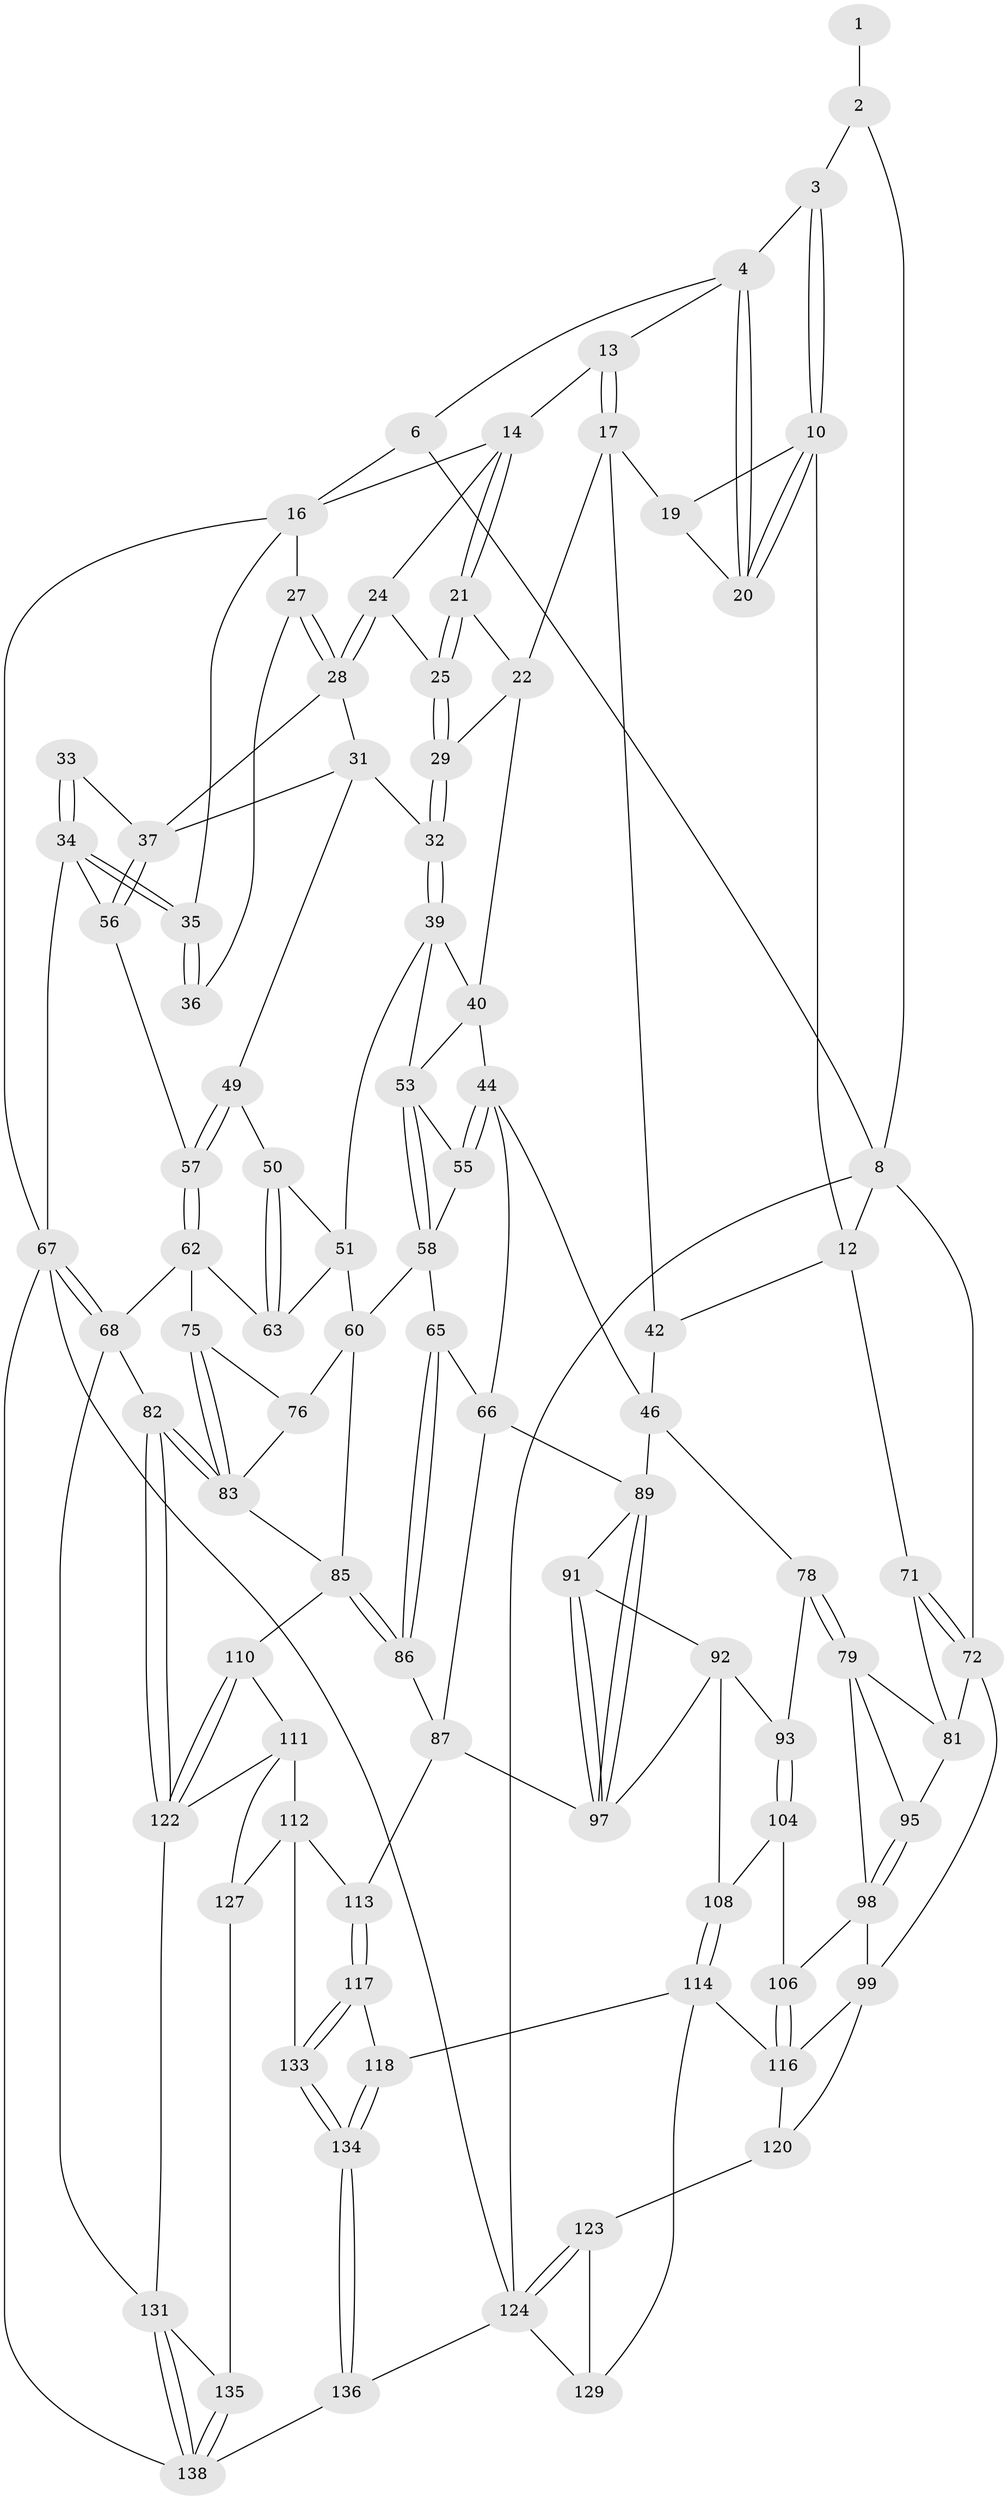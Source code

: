 // Generated by graph-tools (version 1.1) at 2025/24/03/03/25 07:24:32]
// undirected, 91 vertices, 201 edges
graph export_dot {
graph [start="1"]
  node [color=gray90,style=filled];
  1 [pos="+0.08397133037926262+0"];
  2 [pos="+0.1669103255634704+0.05122827035198556",super="+7"];
  3 [pos="+0.17866764387634673+0.051457999863535456"];
  4 [pos="+0.3529481457736089+0",super="+5"];
  6 [pos="+0.03723233188850273+0"];
  8 [pos="+0.006800137231136065+0.26088799506481714",super="+9"];
  10 [pos="+0.25077960748327077+0.16456976908696666",super="+11"];
  12 [pos="+0.15230612726792067+0.3149514500839439",super="+43"];
  13 [pos="+0.4867079565622551+0"];
  14 [pos="+0.6805031046181126+0",super="+15"];
  16 [pos="+1+0",super="+26"];
  17 [pos="+0.503272340903918+0.19658411217711486",super="+18"];
  19 [pos="+0.39755587097567535+0.1582968288663934"];
  20 [pos="+0.34980460685646697+0"];
  21 [pos="+0.6583021683039463+0.023350854096944804"];
  22 [pos="+0.6290071095223461+0.15574734290467973",super="+23"];
  24 [pos="+0.8321588769593475+0.1394522313182784"];
  25 [pos="+0.7766065440557088+0.17305465975129847"];
  27 [pos="+0.8936211898525481+0.1850312064589067"];
  28 [pos="+0.880446953406583+0.18377523765992324",super="+30"];
  29 [pos="+0.7471205252503658+0.197666298169975"];
  31 [pos="+0.8327132020948891+0.28647136374956317",super="+48"];
  32 [pos="+0.7461792938409266+0.26284034236817594"];
  33 [pos="+0.9218582718739396+0.20663543715070612"];
  34 [pos="+1+0.3473074386590344",super="+64"];
  35 [pos="+1+0.17041060399523508"];
  36 [pos="+0.9114260034343211+0.1965184535646516"];
  37 [pos="+0.981315398775638+0.3612689103466712",super="+38"];
  39 [pos="+0.7440446619727354+0.2664407572854592",super="+52"];
  40 [pos="+0.576569275617914+0.27123485464507396",super="+41"];
  42 [pos="+0.2787586183403832+0.3728037688897437"];
  44 [pos="+0.4632573820207515+0.43845945275265286",super="+45"];
  46 [pos="+0.4242420864759922+0.46814414636952545",super="+47"];
  49 [pos="+0.8089544597324307+0.3764932284858269"];
  50 [pos="+0.7825987179700592+0.38990431121413455"];
  51 [pos="+0.7688205374687346+0.39052452695409806",super="+59"];
  53 [pos="+0.7056800594484687+0.3761796298297471",super="+54"];
  55 [pos="+0.6042770526101128+0.40727577551208"];
  56 [pos="+1+0.38068828868705273"];
  57 [pos="+0.9323964366032175+0.44880800492386175"];
  58 [pos="+0.6653388701782906+0.42342973734682676",super="+61"];
  60 [pos="+0.7598748911449859+0.5556934206203687",super="+77"];
  62 [pos="+0.9043890816949824+0.4809252571502293",super="+70"];
  63 [pos="+0.8382957723571051+0.4474109875002144"];
  65 [pos="+0.6360858546740524+0.5189213050306022"];
  66 [pos="+0.5061278527686952+0.5027227491524078",super="+88"];
  67 [pos="+1+0.7867574526616238",super="+74"];
  68 [pos="+1+0.7772327242901087",super="+69"];
  71 [pos="+0.16401383640100764+0.42409765489299495"];
  72 [pos="+0.002984650469009467+0.5555418158270237",super="+73"];
  75 [pos="+0.8694732537458236+0.5237593990998628"];
  76 [pos="+0.8023078940823236+0.5566870064790344"];
  78 [pos="+0.35575908624515+0.6044234459443298"];
  79 [pos="+0.30644772087275357+0.6328257077634699",super="+80"];
  81 [pos="+0.16515917214759596+0.4480609308245197",super="+84"];
  82 [pos="+1+0.7480397282968604"];
  83 [pos="+0.9753065863658366+0.727209012657726",super="+94"];
  85 [pos="+0.7253151677075382+0.6893875433541121",super="+96"];
  86 [pos="+0.6116777727843149+0.6444455301642777"];
  87 [pos="+0.6020266974797495+0.6466550926850793",super="+103"];
  89 [pos="+0.5503593118653329+0.643207502566225",super="+90"];
  91 [pos="+0.47557857765410494+0.6432500807930152"];
  92 [pos="+0.4229956023118751+0.6557422143481353",super="+102"];
  93 [pos="+0.3933857187562358+0.6455521174975863"];
  95 [pos="+0.12298228698054896+0.6445472289797589"];
  97 [pos="+0.49521689634115534+0.7168787776676456",super="+101"];
  98 [pos="+0.11834012001043046+0.6668473116698582",super="+107"];
  99 [pos="+0.07925438826275112+0.6979054794311481",super="+100"];
  104 [pos="+0.39615270019612364+0.6700291101810797",super="+105"];
  106 [pos="+0.2998294253506782+0.8755628127150205"];
  108 [pos="+0.48286209019484605+0.7300476324585499",super="+109"];
  110 [pos="+0.7195398743565653+0.7308102781258439"];
  111 [pos="+0.7122476422189622+0.7538723548163774",super="+126"];
  112 [pos="+0.6234962825881458+0.7886233860112298",super="+128"];
  113 [pos="+0.5669107919974445+0.7997542458639332"];
  114 [pos="+0.441104483566494+0.8712472202361423",super="+115"];
  116 [pos="+0.2991441598086485+0.8815497887105972",super="+119"];
  117 [pos="+0.5577701533673345+0.8228268589686362"];
  118 [pos="+0.5176640721499935+0.8512907492250382"];
  120 [pos="+0.06359489561872939+0.807582309633898",super="+121"];
  122 [pos="+0.8780548776716067+0.8123567705028896",super="+125"];
  123 [pos="+0+0.984197627322054",super="+130"];
  124 [pos="+0+1",super="+137"];
  127 [pos="+0.7364716437812677+0.8998558356958732"];
  129 [pos="+0.25011187371707555+1"];
  131 [pos="+0.8894054314334514+0.9409791084258413",super="+132"];
  133 [pos="+0.6554663364793656+0.9590122983882193"];
  134 [pos="+0.5908495665231227+1"];
  135 [pos="+0.7846127021467396+0.934460759716424"];
  136 [pos="+0.569325378256278+1"];
  138 [pos="+0.8425428852676454+1",super="+139"];
  1 -- 2 [weight=2];
  2 -- 3;
  2 -- 8;
  3 -- 4;
  3 -- 10;
  3 -- 10;
  4 -- 20;
  4 -- 20;
  4 -- 13;
  4 -- 6;
  6 -- 16;
  6 -- 8;
  8 -- 12;
  8 -- 72;
  8 -- 124;
  10 -- 20;
  10 -- 20;
  10 -- 19;
  10 -- 12;
  12 -- 42;
  12 -- 71;
  13 -- 14;
  13 -- 17;
  13 -- 17;
  14 -- 21;
  14 -- 21;
  14 -- 16;
  14 -- 24;
  16 -- 67;
  16 -- 27;
  16 -- 35;
  17 -- 22;
  17 -- 42;
  17 -- 19;
  19 -- 20;
  21 -- 22;
  21 -- 25;
  21 -- 25;
  22 -- 29;
  22 -- 40;
  24 -- 25;
  24 -- 28;
  24 -- 28;
  25 -- 29;
  25 -- 29;
  27 -- 28;
  27 -- 28;
  27 -- 36;
  28 -- 31;
  28 -- 37;
  29 -- 32;
  29 -- 32;
  31 -- 32;
  31 -- 49;
  31 -- 37;
  32 -- 39;
  32 -- 39;
  33 -- 34;
  33 -- 34;
  33 -- 37;
  34 -- 35;
  34 -- 35;
  34 -- 56;
  34 -- 67;
  35 -- 36;
  35 -- 36;
  37 -- 56;
  37 -- 56;
  39 -- 40;
  39 -- 51;
  39 -- 53;
  40 -- 44;
  40 -- 53;
  42 -- 46;
  44 -- 55;
  44 -- 55;
  44 -- 66;
  44 -- 46;
  46 -- 78;
  46 -- 89;
  49 -- 50;
  49 -- 57;
  49 -- 57;
  50 -- 51;
  50 -- 63;
  50 -- 63;
  51 -- 60;
  51 -- 63;
  53 -- 58;
  53 -- 58;
  53 -- 55;
  55 -- 58;
  56 -- 57;
  57 -- 62;
  57 -- 62;
  58 -- 65;
  58 -- 60;
  60 -- 85;
  60 -- 76;
  62 -- 63;
  62 -- 75;
  62 -- 68;
  65 -- 66;
  65 -- 86;
  65 -- 86;
  66 -- 89;
  66 -- 87;
  67 -- 68;
  67 -- 68;
  67 -- 124;
  67 -- 138;
  68 -- 131;
  68 -- 82;
  71 -- 72;
  71 -- 72;
  71 -- 81;
  72 -- 99;
  72 -- 81;
  75 -- 76;
  75 -- 83;
  75 -- 83;
  76 -- 83;
  78 -- 79;
  78 -- 79;
  78 -- 93;
  79 -- 98;
  79 -- 81;
  79 -- 95;
  81 -- 95;
  82 -- 83;
  82 -- 83;
  82 -- 122;
  82 -- 122;
  83 -- 85;
  85 -- 86;
  85 -- 86;
  85 -- 110;
  86 -- 87;
  87 -- 113;
  87 -- 97;
  89 -- 97;
  89 -- 97;
  89 -- 91;
  91 -- 92;
  91 -- 97;
  91 -- 97;
  92 -- 93;
  92 -- 108;
  92 -- 97;
  93 -- 104;
  93 -- 104;
  95 -- 98;
  95 -- 98;
  98 -- 99;
  98 -- 106;
  99 -- 116;
  99 -- 120;
  104 -- 108 [weight=2];
  104 -- 106;
  106 -- 116;
  106 -- 116;
  108 -- 114;
  108 -- 114;
  110 -- 111;
  110 -- 122;
  110 -- 122;
  111 -- 112;
  111 -- 122;
  111 -- 127;
  112 -- 113;
  112 -- 133;
  112 -- 127;
  113 -- 117;
  113 -- 117;
  114 -- 118;
  114 -- 129;
  114 -- 116;
  116 -- 120;
  117 -- 118;
  117 -- 133;
  117 -- 133;
  118 -- 134;
  118 -- 134;
  120 -- 123 [weight=2];
  122 -- 131;
  123 -- 124;
  123 -- 124;
  123 -- 129;
  124 -- 136;
  124 -- 129;
  127 -- 135;
  131 -- 138;
  131 -- 138;
  131 -- 135;
  133 -- 134;
  133 -- 134;
  134 -- 136;
  134 -- 136;
  135 -- 138;
  135 -- 138;
  136 -- 138;
}
